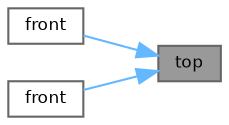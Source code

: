 digraph "top"
{
 // LATEX_PDF_SIZE
  bgcolor="transparent";
  edge [fontname=Helvetica,fontsize=8,labelfontname=Helvetica,labelfontsize=8];
  node [fontname=Helvetica,fontsize=8,shape=box,height=0.2,width=0.4];
  rankdir="RL";
  Node1 [id="Node000001",label="top",height=0.2,width=0.4,color="gray40", fillcolor="grey60", style="filled", fontcolor="black",tooltip="Provides access to the first element in the container."];
  Node1 -> Node2 [id="edge1_Node000001_Node000002",dir="back",color="steelblue1",style="solid",tooltip=" "];
  Node2 [id="Node000002",label="front",height=0.2,width=0.4,color="grey40", fillcolor="white", style="filled",URL="$d7/de5/classchdr_1_1queue_a66ae5a391f699d2e564c2545ab9c6d82.html#a66ae5a391f699d2e564c2545ab9c6d82",tooltip="Provides access to the first element in the container."];
  Node1 -> Node3 [id="edge2_Node000001_Node000003",dir="back",color="steelblue1",style="solid",tooltip=" "];
  Node3 [id="Node000003",label="front",height=0.2,width=0.4,color="grey40", fillcolor="white", style="filled",URL="$d7/de5/classchdr_1_1queue_acbf9b62bac7333654c7862dc8cfd1e48.html#acbf9b62bac7333654c7862dc8cfd1e48",tooltip="Provides access to the first element in the container."];
}
